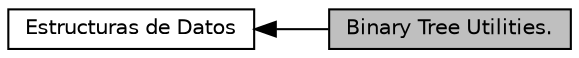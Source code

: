 digraph "Binary Tree Utilities."
{
  edge [fontname="Helvetica",fontsize="10",labelfontname="Helvetica",labelfontsize="10"];
  node [fontname="Helvetica",fontsize="10",shape=record];
  rankdir=LR;
  Node0 [label="Binary Tree Utilities.",height=0.2,width=0.4,color="black", fillcolor="grey75", style="filled", fontcolor="black"];
  Node1 [label="Estructuras de Datos",height=0.2,width=0.4,color="black", fillcolor="white", style="filled",URL="$group__edi.html"];
  Node1->Node0 [shape=plaintext, dir="back", style="solid"];
}
